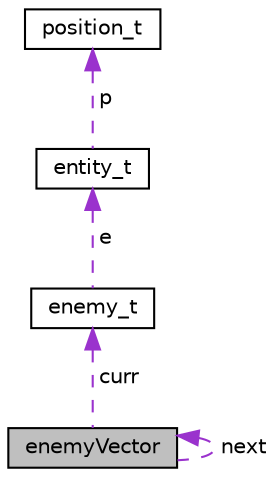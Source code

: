 digraph "enemyVector"
{
  edge [fontname="Helvetica",fontsize="10",labelfontname="Helvetica",labelfontsize="10"];
  node [fontname="Helvetica",fontsize="10",shape=record];
  Node1 [label="enemyVector",height=0.2,width=0.4,color="black", fillcolor="grey75", style="filled", fontcolor="black"];
  Node2 -> Node1 [dir="back",color="darkorchid3",fontsize="10",style="dashed",label=" curr" ,fontname="Helvetica"];
  Node2 [label="enemy_t",height=0.2,width=0.4,color="black", fillcolor="white", style="filled",URL="$structenemy__t.html"];
  Node3 -> Node2 [dir="back",color="darkorchid3",fontsize="10",style="dashed",label=" e" ,fontname="Helvetica"];
  Node3 [label="entity_t",height=0.2,width=0.4,color="black", fillcolor="white", style="filled",URL="$structentity__t.html"];
  Node4 -> Node3 [dir="back",color="darkorchid3",fontsize="10",style="dashed",label=" p" ,fontname="Helvetica"];
  Node4 [label="position_t",height=0.2,width=0.4,color="black", fillcolor="white", style="filled",URL="$structposition__t.html"];
  Node1 -> Node1 [dir="back",color="darkorchid3",fontsize="10",style="dashed",label=" next" ,fontname="Helvetica"];
}
